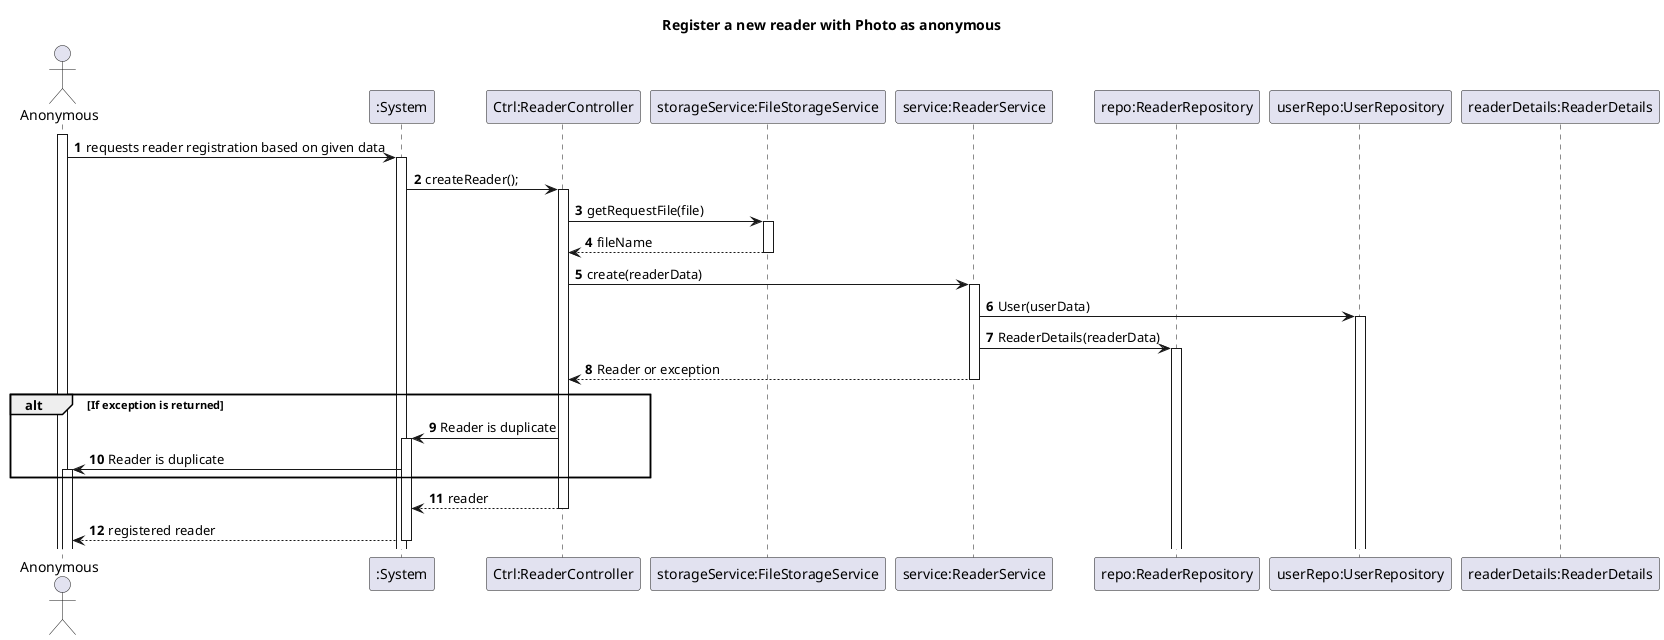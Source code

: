 @startuml
'https://plantuml.com/sequence-diagram
autoactivate on
autonumber

title Register a new reader with Photo as anonymous

actor "Anonymous" as Anonymous
participant ":System" as System
participant "Ctrl:ReaderController" as Ctrl
participant "storageService:FileStorageService" as FileStorageService
participant "service:ReaderService" as Service
participant "repo:ReaderRepository" as Repo
participant "userRepo:UserRepository" as UserRepository
participant "readerDetails:ReaderDetails" as Reader

activate Anonymous

Anonymous -> System: requests reader registration based on given data

System -> Ctrl: createReader();
Ctrl -> FileStorageService: getRequestFile(file)
FileStorageService --> Ctrl: fileName
Ctrl -> Service: create(readerData)
Service -> UserRepository: User(userData)
Service -> Repo: ReaderDetails(readerData)
Service --> Ctrl: Reader or exception

alt If exception is returned
    Ctrl -> System: Reader is duplicate
    System -> Anonymous: Reader is duplicate
end

Ctrl --> System: reader
System --> Anonymous: registered reader

@enduml
